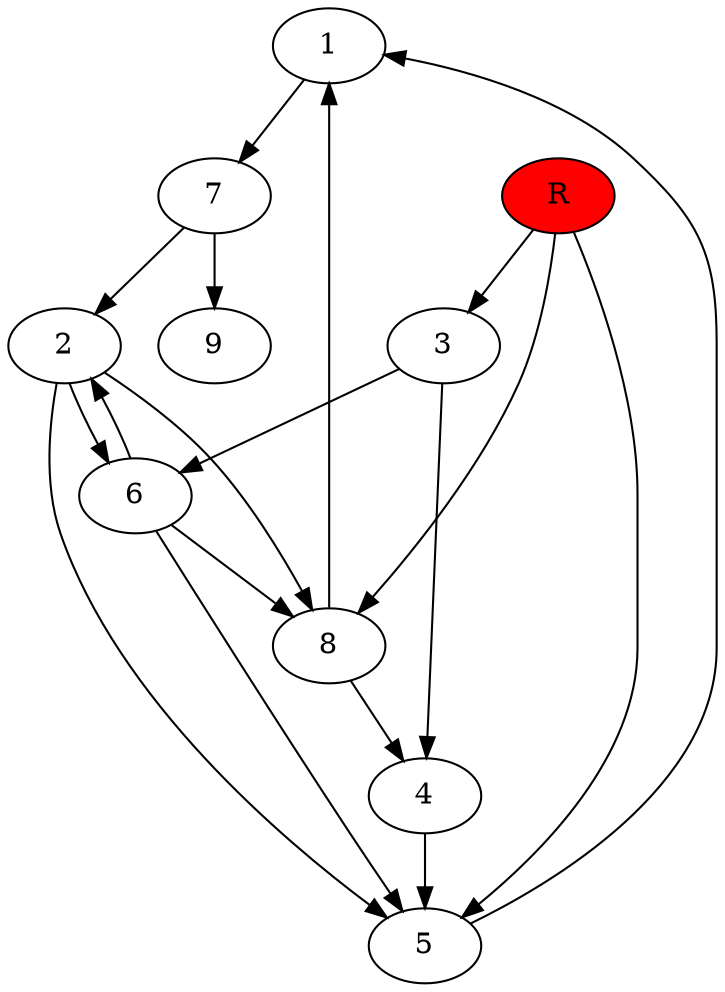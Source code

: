 digraph prb80329 {
	1
	2
	3
	4
	5
	6
	7
	8
	R [fillcolor="#ff0000" style=filled]
	1 -> 7
	2 -> 5
	2 -> 6
	2 -> 8
	3 -> 4
	3 -> 6
	4 -> 5
	5 -> 1
	6 -> 2
	6 -> 5
	6 -> 8
	7 -> 2
	7 -> 9
	8 -> 1
	8 -> 4
	R -> 3
	R -> 5
	R -> 8
}
